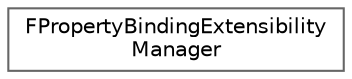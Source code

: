 digraph "Graphical Class Hierarchy"
{
 // INTERACTIVE_SVG=YES
 // LATEX_PDF_SIZE
  bgcolor="transparent";
  edge [fontname=Helvetica,fontsize=10,labelfontname=Helvetica,labelfontsize=10];
  node [fontname=Helvetica,fontsize=10,shape=box,height=0.2,width=0.4];
  rankdir="LR";
  Node0 [id="Node000000",label="FPropertyBindingExtensibility\lManager",height=0.2,width=0.4,color="grey40", fillcolor="white", style="filled",URL="$de/dd8/classFPropertyBindingExtensibilityManager.html",tooltip="Bindings menu extensibility manager holds a list of registered bindings menu extensions."];
}
